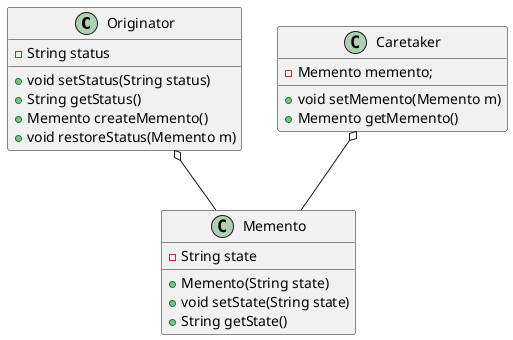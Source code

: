 @startuml

class Originator {
    - String status
    + void setStatus(String status)
    + String getStatus()
    + Memento createMemento()
    + void restoreStatus(Memento m)
}
class Memento {
    - String state
    + Memento(String state)
    + void setState(String state)
    + String getState()
}
Originator o-- Memento
class Caretaker {
    - Memento memento;
    + void setMemento(Memento m)
    + Memento getMemento()
}
Caretaker o-- Memento

@enduml